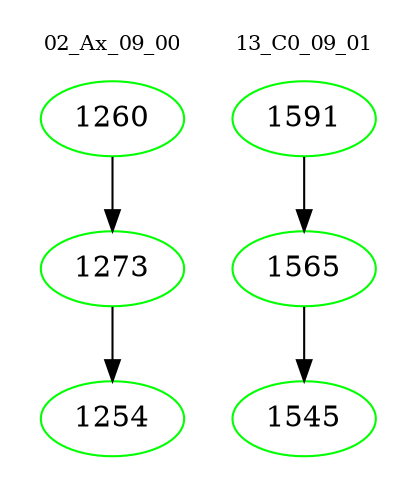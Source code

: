digraph{
subgraph cluster_0 {
color = white
label = "02_Ax_09_00";
fontsize=10;
T0_1260 [label="1260", color="green"]
T0_1260 -> T0_1273 [color="black"]
T0_1273 [label="1273", color="green"]
T0_1273 -> T0_1254 [color="black"]
T0_1254 [label="1254", color="green"]
}
subgraph cluster_1 {
color = white
label = "13_C0_09_01";
fontsize=10;
T1_1591 [label="1591", color="green"]
T1_1591 -> T1_1565 [color="black"]
T1_1565 [label="1565", color="green"]
T1_1565 -> T1_1545 [color="black"]
T1_1545 [label="1545", color="green"]
}
}
